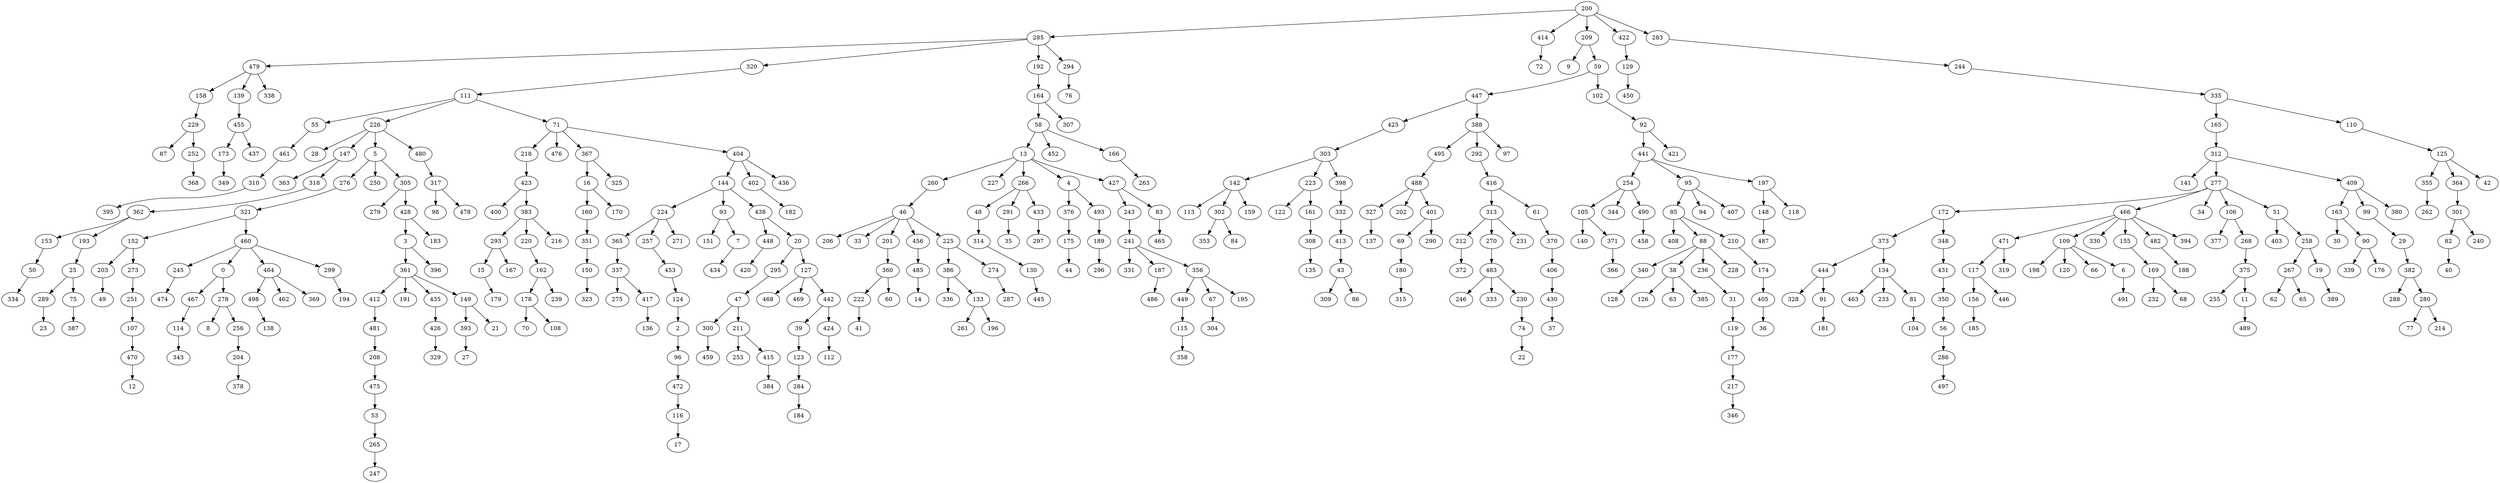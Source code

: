 digraph { 200 -> 285;
200 -> 414;
200 -> 209;
200 -> 422;
200 -> 283;
285 -> 479;
285 -> 320;
285 -> 192;
285 -> 294;
414 -> 72;
209 -> 9;
209 -> 59;
422 -> 129;
283 -> 244;
479 -> 158;
479 -> 139;
479 -> 338;
320 -> 111;
192 -> 164;
294 -> 76;
59 -> 447;
59 -> 102;
129 -> 450;
244 -> 335;
158 -> 229;
139 -> 455;
111 -> 55;
111 -> 226;
111 -> 71;
164 -> 58;
164 -> 307;
447 -> 425;
447 -> 388;
102 -> 92;
335 -> 165;
335 -> 110;
229 -> 87;
229 -> 252;
455 -> 173;
455 -> 437;
55 -> 461;
226 -> 28;
226 -> 147;
226 -> 5;
226 -> 480;
71 -> 218;
71 -> 476;
71 -> 367;
71 -> 404;
58 -> 13;
58 -> 452;
58 -> 166;
425 -> 303;
388 -> 495;
388 -> 292;
388 -> 97;
92 -> 441;
92 -> 421;
165 -> 312;
110 -> 125;
252 -> 368;
173 -> 349;
461 -> 310;
147 -> 363;
147 -> 318;
5 -> 276;
5 -> 250;
5 -> 305;
480 -> 317;
218 -> 423;
367 -> 16;
367 -> 325;
404 -> 144;
404 -> 402;
404 -> 436;
13 -> 260;
13 -> 227;
13 -> 266;
13 -> 4;
13 -> 427;
166 -> 263;
303 -> 142;
303 -> 223;
303 -> 398;
495 -> 488;
292 -> 416;
441 -> 254;
441 -> 95;
441 -> 197;
312 -> 141;
312 -> 277;
312 -> 409;
125 -> 355;
125 -> 364;
125 -> 42;
310 -> 395;
318 -> 362;
276 -> 321;
305 -> 279;
305 -> 428;
317 -> 98;
317 -> 478;
423 -> 400;
423 -> 383;
16 -> 160;
16 -> 170;
144 -> 224;
144 -> 93;
144 -> 438;
402 -> 182;
260 -> 46;
266 -> 48;
266 -> 291;
266 -> 433;
4 -> 376;
4 -> 493;
427 -> 243;
427 -> 83;
142 -> 113;
142 -> 302;
142 -> 159;
223 -> 122;
223 -> 161;
398 -> 332;
488 -> 327;
488 -> 202;
488 -> 401;
416 -> 313;
416 -> 61;
254 -> 105;
254 -> 344;
254 -> 490;
95 -> 85;
95 -> 94;
95 -> 407;
197 -> 148;
197 -> 118;
277 -> 172;
277 -> 466;
277 -> 34;
277 -> 106;
277 -> 51;
409 -> 163;
409 -> 99;
409 -> 380;
355 -> 262;
364 -> 301;
362 -> 153;
362 -> 193;
321 -> 152;
321 -> 460;
428 -> 3;
428 -> 183;
383 -> 293;
383 -> 220;
383 -> 216;
160 -> 351;
224 -> 365;
224 -> 257;
224 -> 271;
93 -> 151;
93 -> 7;
438 -> 448;
438 -> 20;
46 -> 206;
46 -> 33;
46 -> 201;
46 -> 456;
46 -> 225;
48 -> 314;
291 -> 35;
433 -> 297;
376 -> 175;
493 -> 189;
243 -> 241;
83 -> 465;
302 -> 353;
302 -> 84;
161 -> 308;
332 -> 413;
327 -> 137;
401 -> 69;
401 -> 290;
313 -> 212;
313 -> 270;
313 -> 231;
61 -> 370;
105 -> 140;
105 -> 371;
490 -> 458;
85 -> 408;
85 -> 88;
85 -> 210;
148 -> 487;
172 -> 373;
172 -> 348;
466 -> 471;
466 -> 109;
466 -> 330;
466 -> 155;
466 -> 482;
466 -> 394;
106 -> 377;
106 -> 268;
51 -> 403;
51 -> 258;
163 -> 30;
163 -> 90;
99 -> 29;
301 -> 82;
301 -> 240;
153 -> 50;
193 -> 25;
152 -> 203;
152 -> 273;
460 -> 245;
460 -> 0;
460 -> 464;
460 -> 299;
3 -> 361;
3 -> 396;
293 -> 15;
293 -> 167;
220 -> 162;
351 -> 150;
365 -> 337;
257 -> 453;
7 -> 434;
448 -> 420;
20 -> 295;
20 -> 127;
201 -> 360;
456 -> 485;
225 -> 386;
225 -> 274;
314 -> 130;
175 -> 44;
189 -> 296;
241 -> 331;
241 -> 187;
241 -> 356;
308 -> 135;
413 -> 43;
69 -> 180;
212 -> 372;
270 -> 483;
370 -> 406;
371 -> 366;
88 -> 340;
88 -> 38;
88 -> 236;
88 -> 228;
210 -> 174;
373 -> 444;
373 -> 134;
348 -> 431;
471 -> 117;
471 -> 319;
109 -> 198;
109 -> 120;
109 -> 66;
109 -> 6;
155 -> 169;
482 -> 188;
268 -> 375;
258 -> 267;
258 -> 19;
90 -> 339;
90 -> 176;
29 -> 382;
82 -> 40;
50 -> 334;
25 -> 289;
25 -> 75;
203 -> 49;
273 -> 251;
245 -> 474;
0 -> 467;
0 -> 278;
464 -> 498;
464 -> 462;
464 -> 369;
299 -> 194;
361 -> 412;
361 -> 191;
361 -> 435;
361 -> 149;
15 -> 179;
162 -> 178;
162 -> 239;
150 -> 323;
337 -> 275;
337 -> 417;
453 -> 124;
295 -> 47;
127 -> 468;
127 -> 469;
127 -> 442;
360 -> 222;
360 -> 60;
485 -> 14;
386 -> 336;
386 -> 133;
274 -> 287;
130 -> 445;
187 -> 486;
356 -> 449;
356 -> 67;
356 -> 195;
43 -> 309;
43 -> 86;
180 -> 315;
483 -> 246;
483 -> 333;
483 -> 230;
406 -> 430;
340 -> 128;
38 -> 126;
38 -> 63;
38 -> 385;
236 -> 31;
174 -> 405;
444 -> 328;
444 -> 91;
134 -> 463;
134 -> 233;
134 -> 81;
431 -> 350;
117 -> 156;
117 -> 446;
6 -> 491;
169 -> 232;
169 -> 68;
375 -> 255;
375 -> 11;
267 -> 62;
267 -> 65;
19 -> 389;
382 -> 288;
382 -> 280;
289 -> 23;
75 -> 387;
251 -> 107;
467 -> 114;
278 -> 8;
278 -> 256;
498 -> 138;
412 -> 481;
435 -> 426;
149 -> 393;
149 -> 21;
178 -> 70;
178 -> 108;
417 -> 136;
124 -> 2;
47 -> 300;
47 -> 211;
442 -> 39;
442 -> 424;
222 -> 41;
133 -> 261;
133 -> 196;
449 -> 115;
67 -> 304;
230 -> 74;
430 -> 37;
31 -> 119;
405 -> 36;
91 -> 181;
81 -> 104;
350 -> 56;
156 -> 185;
11 -> 489;
280 -> 77;
280 -> 214;
107 -> 470;
114 -> 343;
256 -> 204;
481 -> 208;
426 -> 329;
393 -> 27;
2 -> 96;
300 -> 459;
211 -> 253;
211 -> 415;
39 -> 123;
424 -> 112;
115 -> 358;
74 -> 22;
119 -> 177;
56 -> 286;
470 -> 12;
204 -> 378;
208 -> 475;
96 -> 472;
415 -> 384;
123 -> 284;
177 -> 217;
286 -> 497;
475 -> 53;
472 -> 116;
284 -> 184;
217 -> 346;
53 -> 265;
116 -> 17;
265 -> 247;
}
